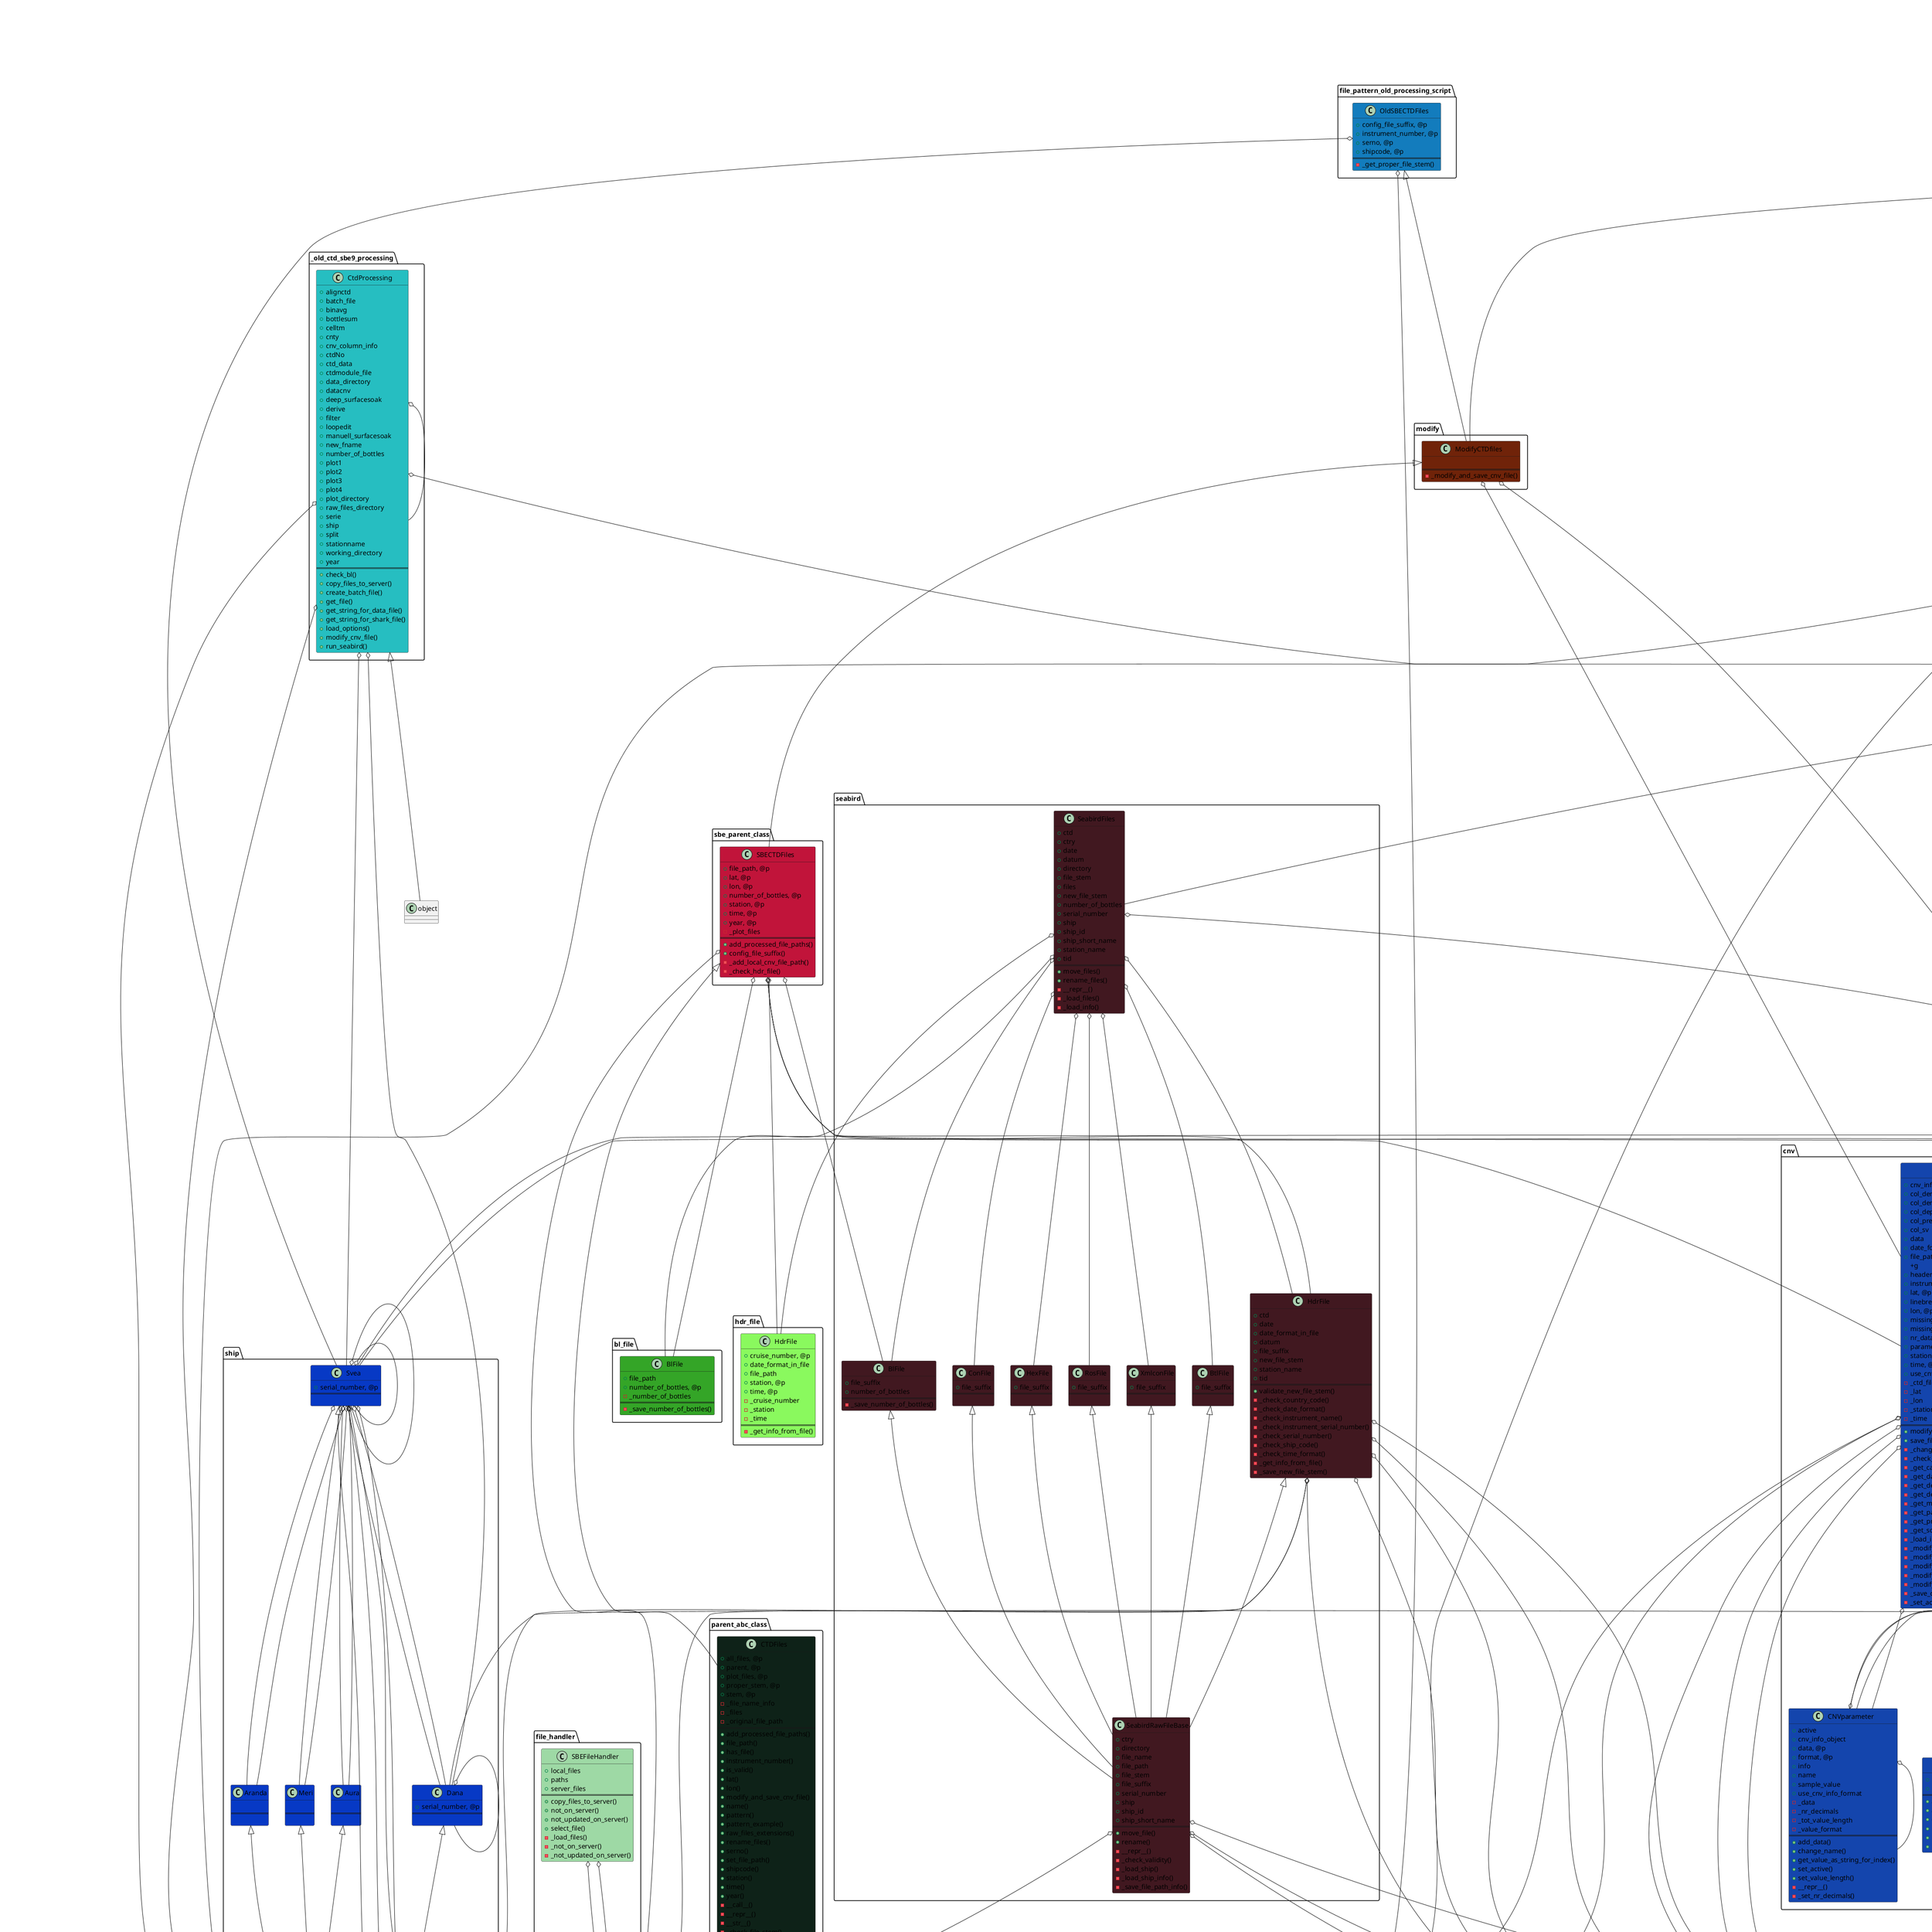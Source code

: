 @startuml

title ctd_processing_class_diagram

class _old_ctd_sbe9_processing.CtdProcessing #26BEC1 {
	+alignctd
	+batch_file
	+binavg
	+bottlesum
	+celltm
	+cnty
	+cnv_column_info
	+ctdNo
	+ctd_data
	+ctdmodule_file
	+data_directory
	+datacnv
	+deep_surfacesoak
	+derive
	+filter
	+loopedit
	+manuell_surfacesoak
	+new_fname
	+number_of_bottles
	+plot1
	+plot2
	+plot3
	+plot4
	+plot_directory
	+raw_files_directory
	+serie
	+ship
	+split
	+stationname
	+working_directory
	+year
==
	+check_bl()
	+copy_files_to_server()
	+create_batch_file()
	+get_file()
	+get_string_for_data_file()
	+get_string_for_shark_file()
	+load_options()
	+modify_cnv_file()
	+run_seabird()
}

class bl_file.BlFile #34A527 {
	+file_path
	+number_of_bottles, @p
	-_number_of_bottles
==
	-_save_number_of_bottles()
}

class cnv.CNVfile #1445AD {
	+cnv_info_object
	+col_dens
	+col_dens2
	+col_depth
	+col_pres
	+col_sv
	+data
	+date_format_in_file
	+file_path
	+g
	+header
	+instrument_number
	+lat, @p
	+linebreak
	+lon, @p
	+missing_value
	+missing_value_str
	+nr_data_lines
	+parameters
	+station, @p
	+time, @p
	+use_cnv_info_format
	-_ctd_files
	-_lat
	-_lon
	-_station
	-_time
==
	+modify()
	+save_file()
	-_change_parameter_name()
	-_check_index()
	-_get_calculated_true_depth()
	-_get_data_rows()
	-_get_density_data()
	-_get_depth_data()
	-_get_mean_sound_velocity()
	-_get_parameter_name_matching_string()
	-_get_pressure_data()
	-_get_sound_velocity_data()
	-_load_info()
	-_modify_depth()
	-_modify_fluorescence()
	-_modify_header_information()
	-_modify_irradiance()
	-_modify_span()
	-_save_columns()
	-_set_active_parameters()
}

class cnv.CNVheader #1445AD {
	+linebreak
	+rows
==
	+add_row()
	+append_to_row()
	+get_row_index_for_matching_string()
	+insert_row_after()
	+replace_row()
	+replace_string_at_index()
}

class cnv.CNVparameter #1445AD {
	+active
	+cnv_info_object
	+data, @p
	+format, @p
	+info
	+name
	+sample_value
	+use_cnv_info_format
	-_data
	-_nr_decimals
	-_tot_value_length
	-_value_format
==
	+add_data()
	+change_name()
	+get_value_as_string_for_index()
	+set_active()
	+set_value_length()
	-__repr__()
	-_set_nr_decimals()
}

class cnv_column_info.CnvInfoFile #A1FDEB {
	+file_path
	+file_stem
	+sensor_info
==
	+get_info()
	-__repr__()
	-_load_file()
}

class cnv_column_info.CnvInfoFiles #A1FDEB {
	+directory
	+files, @p
	-_files
==
	+get_info()
	-__repr__()
	-_load_files()
}

class cnv_column_info.CnvSensorInfo #A1FDEB {
	+name, @p
==
	-__repr__()
}

class cnv_file.old_CnvFile #F70F92 {
	+date_format_in_file
	+lat, @p
	+lon, @p
	+station, @p
	+time, @p
	-_lat
	-_lon
	-_path
	-_station
	-_time
==
	-_get_info_from_file()
}

class delivery_note.DeliveryNote #ABD24C {
	-_comment
	-_contact
	-_data
	-_description
	-_directory
	-_paths
	-_save_path
	-_stem
==
	+write_to_file()
	-__str__()
	-_save_info()
}

class exceptions.CTDException #9F26DF {
	
==
	
}

class exceptions.FileExists #9F26DF {
	
==
	
}

class exceptions.InvalidCountryCode #9F26DF {
	
==
	
}

class exceptions.InvalidDateFormat #9F26DF {
	
==
	
}

class exceptions.InvalidFileNameFormat #9F26DF {
	
==
	
}

class exceptions.InvalidInstrumentName #9F26DF {
	
==
	
}

class exceptions.InvalidInstrumentSerialNumber #9F26DF {
	
==
	
}

class exceptions.InvalidParameterIndex #9F26DF {
	
==
	
}

class exceptions.InvalidSerialNumber #9F26DF {
	
==
	
}

class exceptions.InvalidSurfacesoak #9F26DF {
	
==
	
}

class exceptions.InvalidTimeFormat #9F26DF {
	
==
	
}

class exceptions.MissingAttribute #9F26DF {
	
==
	
}

class exceptions.PathError #9F26DF {
	
==
	
}

class exceptions.UnrecognizedFileName #9F26DF {
	
==
	
}

class file_handler.File #9ED9A5 {
	+name, @p
	+path
	+suffix, @p
==
	-__call__()
	-__eq__()
	-__str__()
}

class file_handler.SBEFileHandler #9ED9A5 {
	+local_files
	+paths
	+server_files
==
	+copy_files_to_server()
	+not_on_server()
	+not_updated_on_server()
	+select_file()
	-_load_files()
	-_not_on_server()
	-_not_updated_on_server()
}

class file_pattern_nodc.NODCSBECTDFiles #AF3842 {
	+config_file_suffix, @p
	+instrument_number, @p
	+serno, @p
	+shipcode, @p
==
	-_get_proper_file_stem()
}

class file_pattern_old_processing_script.OldSBECTDFiles #137CBD {
	+config_file_suffix, @p
	+instrument_number, @p
	+serno, @p
	+shipcode, @p
==
	-_get_proper_file_stem()
}

class former_cnv.CNVfile #178BE9 {
	+cnv_info_object
	+col_dens
	+col_dens2
	+col_depth
	+col_pres
	+col_sv
	+ctd_processing_object
	+ctry
	+data
	+file_path
	+g
	+header
	+linebreak
	+missing_value
	+missing_value_str
	+nr_data_lines
	+parameters
	+serie
	+ship
	+use_cnv_info_format
	+year
==
	+modify()
	+save_file()
	-_change_parameter_name()
	-_check_index()
	-_get_calculated_true_depth()
	-_get_data_rows()
	-_get_density_data()
	-_get_depth_data()
	-_get_mean_sound_velocity()
	-_get_parameter_name_matching_string()
	-_get_pressure_data()
	-_get_sound_velocity_data()
	-_load_ctd_processing_object_info()
	-_load_info()
	-_modify_depth()
	-_modify_fluorescence()
	-_modify_header_information()
	-_modify_irradiance()
	-_modify_span()
	-_save_columns()
	-_set_active_parameters()
}

class former_cnv.CNVheader #178BE9 {
	+linebreak
	+rows
==
	+add_row()
	+append_to_row()
	+get_row_index_for_matching_string()
	+insert_row_after()
	+replace_row()
	+replace_string_at_index()
}

class former_cnv.CNVparameter #178BE9 {
	+active
	+cnv_info_object
	+data, @p
	+format, @p
	+info
	+name
	+sample_value
	+use_cnv_info_format
	-_data
	-_nr_decimals
	-_tot_value_length
	-_value_format
==
	+add_data()
	+change_name()
	+get_value_as_string_for_index()
	+set_active()
	+set_value_length()
	-__repr__()
	-_set_nr_decimals()
}

class former_processing.BatchFile #C0DB32 {
	+batch_file_path
	+parent
	+setup_file_path
	+working_dir
==
	+create_file()
	+run_file()
}

class former_processing.CtdProcessing #C0DB32 {
	+batch_file_object
	+cnv_column_info_directory
	+cnv_info_files
	+cnv_info_object
	+ctd_config_suffix
	+ctd_number
	+ctd_number, @p
	+ctd_number_options, @p
	+ctry
	+logger
	+logging_format
	+logging_level
	+modify_cnv_file_object
	+name
	+new_file_stem
	+number_of_bottles
	+options, @p
	+overwrite
	+paths
	+root_directory, @p
	+seabird_files
	+serial_number
	+setup_file_object
	+ship
	+ship_id
	+ship_short_name
	+station_name
	+surfacesoak, @p
	+surfacesoak_options, @p
	+use_cnv_info_format
	+year
	-_ctd_number
	-_surfacesoak
==
	+copy_files_to_server()
	+create_setup_and_batch_files()
	+load_seabird_files()
	+modify_cnv_file()
	+move_raw_files()
	+remove_files()
	+run_process()
	+run_seabird()
	+save_modified_ctd_file()
	-_copy_seabird_files()
	-_copy_setup_files()
	-_load_cnv_info_object()
	-_save_info_from_seabird_files()
	-_setup_logger()
}

class former_processing.Paths #C0DB32 {
	+ctdmodule_file
	+directories
	+files
	+root_directory
	+root_directory, @p
	-_file
==
	+get_directory()
	+get_file_path()
	-__repr__()
}

class former_processing.SetupFile #C0DB32 {
	+ctd_config_suffix
	+ctd_number
	+lines
	+new_file_stem
	+number_of_bottles
	+parent
	+parent, @p
	+paths
	+plot_directory
	+setup_directory
	+setup_file_path
	+ship_id
	+ship_id_str
	+station_name
	+surfacesoak
	+surfacesoak, @p
	+surfacesoak_options
	+working_directory
	+year
	-_parent
	-_surfacesoak
==
	+create_file()
	+get_all_lines()
	-_add_station_name_to_plots()
	-_create_lines()
	-_get_bottle_sum_line()
	-_save_variables()
	-_set_paths()
	-_set_ship_id_str()
	-_write_lines()
}

class hdr_file.HdrFile #8AF95E {
	+cruise_number, @p
	+date_format_in_file
	+file_path
	+station, @p
	+time, @p
	-_cruise_number
	-_station
	-_time
==
	-_get_info_from_file()
}

class metadata.MetadataFile #C08850 {
	-_data
	-_directory
	-_paths
	-_save_path
	-_stem
==
	+write_to_file()
	-__str__()
	-_save_info()
}

class metadata.MetadataRow #C08850 {
	-_metadata
	-_metadata_columns
	-_path
==
	+get_info()
	+get_metadata_row_from_cnv_file()
	-_save_metadata()
}

class modify.ModifyCTDfiles #702309 {
	
==
	-_modify_and_save_cnv_file()
}

class parent_abc_class.CTDFiles #0E2218 {
	+all_files, @p
	+parent, @p
	+plot_files, @p
	+proper_stem, @p
	+stem, @p
	-_file_name_info
	-_files
	-_original_file_path
==
	+add_processed_file_paths()
	+file_path()
	+has_file()
	+instrument_number()
	+is_valid()
	+lat()
	+lon()
	+modify_and_save_cnv_file()
	+name()
	+pattern()
	+pattern_example()
	+raw_files_extensions()
	+rename_files()
	+serno()
	+set_file_path()
	+shipcode()
	+station()
	+time()
	+year()
	-__call__()
	-__repr__()
	-__str__()
	-_check_file_stem()
	-_get_proper_file_stem()
	-_modify_and_save_cnv_file()
	-_rename_file()
	-_save_file_paths()
}

class paths.SBEPaths #B55ED6 {
	+local_sub_directories, @p
	+server_sub_directories, @p
	+year, @p
	-_paths
	-_sub_dir_list_local
	-_sub_dir_list_server
	-_year
==
	+create_local_paths()
	+create_server_paths()
	+get_local_directory()
	+get_server_directory()
	+set_config_root_directory()
	+set_local_root_directory()
	+set_server_root_directory()
	+set_year()
	-__call__()
	-_get_server_directory_for_year()
	-_local_key()
	-_server_key()
}

class processing.NewStandardFormat #F75FA5 {
	+paths
	-_cnv_files
	-_export_directory
	-_metadata_path
	-_overwrite
==
	+create_files_from_cnv()
	-_copy_standard_format_files_to_local()
	-_create_metadata_file()
	-_create_standard_format_files()
}

class processing.SBEBatchFile #F75FA5 {
	-_paths
	-_processing_paths
==
	+create_file()
	+run_file()
}

class processing.SBEProcessing #F75FA5 {
	+platform, @p
	+year, @p
	-_batch_file
	-_confirmed
	-_ctd_files
	-_file_path
	-_overwrite
	-_paths
	-_processing_paths
	-_setup_file
==
	+confirm_file()
	+create_sensorinfo_file()
	+get_file_names_in_server_directory()
	+get_platform_options()
	+get_surfacesoak_options()
	+run_process()
	+select_file()
	+set_platform()
	+set_surfacesoak()
	+set_tau_state()
	-_copy_all_files_with_same_file_stem_to_working_dir()
	-_copy_cnv_files_to_local()
	-_copy_file()
	-_copy_plot_files_to_local()
	-_copy_processed_files_to_local()
	-_copy_raw_files_to_local()
	-_get_derive_psa_obj()
}

class processing.SBEProcessingPaths #F75FA5 {
	+loopedit_paths, @p
	+platform, @p
	+platforms, @p
	+sbe_paths
	-_loopedit_paths
	-_new_file_stem
	-_paths
	-_platform
	-_platform_paths
	-_psa_names
==
	+set_config_suffix()
	+set_loopedit()
	+set_raw_file_path()
	+update_paths()
	-__call__()
	-__repr__()
	-__str__()
	-_build_cnv_file_paths_with_new_file_stem()
	-_build_loopedit_file_paths()
	-_build_psa_file_paths()
	-_build_raw_file_paths_with_new_file_stem()
	-_get_all_psa_paths()
	-_get_paths_in_directory(), @sm
	-_save_platform_paths()
}

class processing.SBESetupFile #F75FA5 {
	-_ctd_files
	-_paths
	-_proc_paths
==
	+create_file()
	-_add_station_name_to_plots()
	-_get_bottle_sum_line()
	-_get_lines()
	-_write_lines()
}

class psa.DerivePSAfile #867A79 {
	
==
	+set_tau_correction()
	+turn_tau_correction_off()
	+turn_tau_correction_on()
}

class psa.LoopeditPSAfile #867A79 {
	+depth, @p
==
	
}

class psa.PSAfile #867A79 {
	+file_path
	+tree
==
	+list_all()
	+save()
	-_get_element_from_tag_list()
	-_get_from_tag_list()
	-_get_value_list()
	-_has_condition()
	-_set_from_tag_list()
}

class psa.PSAfileWithPlot #867A79 {
	+blueprint_display_parameter_tags
	+display_depth, @p
	+display_depth_tags
	+display_nr_bins_tags
	+display_nr_minor_bins_tags
	+display_parameter_tags
	+nr_bins, @p
	+parameter_max_tag
	+parameter_min_tag
==
	+get_displayed_parameters()
	+get_parameter_range()
	+set_parameter_range()
	-_get_tag_list_for_parameter()
}

class psa.PlotPSAfile #867A79 {
	+blueprint_display_parameter_tags
	+display_depth_tags
	+display_parameter_tags
	+parameter_max_tag
	+parameter_min_tag
	+title, @p
	+title_tags
==
	
}

class psa.SeasavePSAfile #867A79 {
	+add_samp, @p
	+add_samp_tags
	+blueprint_display_parameter_tags
	+cruise, @p
	+cruise_tags
	+data_file_tags
	+data_path, @p
	+display_depth_tags
	+display_nr_bins_tags
	+display_nr_minor_bins_tags
	+display_parameter_tags
	+event_id, @p
	+event_id_tags
	+lat_tags
	+lon_tags
	+metadata_admin, @p
	+metadata_admin_tags
	+metadata_conditions, @p
	+metadata_conditions_tags
	+operator, @p
	+operator_tags
	+parameter_max_tag
	+parameter_min_tag
	+parent_event_id, @p
	+parent_event_id_tags
	+position, @p
	+ship, @p
	+ship_tags
	+station, @p
	+station_tags
	+xmlcon_name_tags
	+xmlcon_path, @p
==
	
}

class sbe_parent_class.SBECTDFiles #C1143A {
	+file_path, @p
	+lat, @p
	+lon, @p
	+number_of_bottles, @p
	+station, @p
	+time, @p
	+year, @p
	-_plot_files
==
	+add_processed_file_paths()
	+config_file_suffix()
	-_add_local_cnv_file_path()
	-_check_hdr_file()
}

class seabird.BlFile #411820 {
	+file_suffix
	+number_of_bottles
==
	-_save_number_of_bottles()
}

class seabird.BtlFile #411820 {
	+file_suffix
==
	
}

class seabird.ConFile #411820 {
	+file_suffix
==
	
}

class seabird.HdrFile #411820 {
	+ctd
	+date
	+date_format_in_file
	+datum
	+file_suffix
	+new_file_stem
	+station_name
	+tid
==
	+validate_new_file_stem()
	-_check_country_code()
	-_check_date_format()
	-_check_instrument_name()
	-_check_instrument_serial_number()
	-_check_serial_number()
	-_check_ship_code()
	-_check_time_format()
	-_get_info_from_file()
	-_save_new_file_stem()
}

class seabird.HexFile #411820 {
	+file_suffix
==
	
}

class seabird.RosFile #411820 {
	+file_suffix
==
	
}

class seabird.SeabirdFiles #411820 {
	+ctd
	+ctry
	+date
	+datum
	+directory
	+file_stem
	+files
	+new_file_stem
	+number_of_bottles
	+serial_number
	+ship
	+ship_id
	+ship_short_name
	+station_name
	+tid
==
	+move_files()
	+rename_files()
	-__repr__()
	-_load_files()
	-_load_info()
}

class seabird.SeabirdRawFileBase #411820 {
	+ctry
	+directory
	+file_name
	+file_path
	+file_stem
	+file_suffix
	+serial_number
	+ship
	+ship_id
	+ship_short_name
==
	+move_file()
	+rename()
	-__repr__()
	-_check_validity()
	-_load_ship()
	-_load_ship_info()
	-_save_file_path_info()
}

class seabird.XmlconFile #411820 {
	+file_suffix
==
	
}

class sensor_info.InstrumentFile #6708F5 {
	-_info
	-_path
	-_sheets
	-_wb
==
	+get_info_for_parameter_and_sensor_id()
	-__str__()
	-_save_info()
}

class sensor_info.SensorInfoFile #6708F5 {
	+instrument_file
	-_data
	-_save_path
	-_stem
==
	+create_file_from_cnv_file()
	-__str__()
	-_save_data_from_cnv()
	-_save_file()
}

class sensor_info.SensorInfoFiles #6708F5 {
	-_directory
	-_paths
	-_sensor_info_items
==
	+write_to_file()
	-_save_info()
}

class sensor_info.SensorInfoItem #6708F5 {
	+valid_from, @p
	+valid_to, @p
	-_all_columns
	-_columns
	-_data
	-_key
	-_valid_from
	-_valid_to
==
	+add_data()
	+get_info()
	+get_key(), @sm
	-_add_additional_data()
	-_add_first_data()
	-_check_columns()
	-_get_time_object(), @sm
	-_get_time_string(), @sm
	-_set_valid_from()
	-_set_valid_to()
}

class ship.Aranda #0739C5 {
	
==
	
}

class ship.Aura #0739C5 {
	
==
	
}

class ship.Dana #0739C5 {
	+serial_number, @p
==
	
}

class ship.FinnishShip #0739C5 {
	+fstem)
	+serial_number, @p
==
	
}

class ship.Meri #0739C5 {
	
==
	
}

class ship.SBE09 #0739C5 {
	+serial_number, @p
	+ship_id
==
	-_load_info()
}

class ship.Ship #0739C5 {
	+fstem
==
	-__repr__()
}

class ship.Svea #0739C5 {
	+serial_number, @p
==
	
}

class xmlcon.CNVfileXML #5650BC {
	+path
	+serial_number, @p
	+tree
==
	+get_datetime_object(), @sm
	+get_sensor_info()
}

class xmlcon.XMLCONfile #5650BC {
	+file_path
	+serial_number, @p
	+tree
==
	+get_sensor_info()
	+print_sensors()
}


cnv_column_info.CnvSensorInfo <|-- dict

exceptions.CTDException <|-- Exception

exceptions.MissingAttribute <|-- exceptions.CTDException

exceptions.UnrecognizedFileName <|-- exceptions.CTDException

exceptions.InvalidInstrumentName <|-- exceptions.CTDException

exceptions.InvalidInstrumentSerialNumber <|-- exceptions.CTDException

exceptions.InvalidDateFormat <|-- exceptions.CTDException

exceptions.InvalidTimeFormat <|-- exceptions.CTDException

exceptions.InvalidCountryCode <|-- exceptions.CTDException

exceptions.InvalidSerialNumber <|-- exceptions.CTDException

exceptions.InvalidFileNameFormat <|-- exceptions.CTDException

exceptions.PathError <|-- exceptions.CTDException

exceptions.InvalidSurfacesoak <|-- exceptions.CTDException

exceptions.InvalidParameterIndex <|-- exceptions.CTDException

exceptions.FileExists <|-- exceptions.CTDException

psa.PSAfileWithPlot <|-- psa.PSAfile

psa.SeasavePSAfile <|-- psa.PSAfileWithPlot

psa.PlotPSAfile <|-- psa.PSAfileWithPlot

psa.DerivePSAfile <|-- psa.PSAfile

psa.LoopeditPSAfile <|-- psa.PSAfile

seabird.BlFile <|-- seabird.SeabirdRawFileBase

seabird.BtlFile <|-- seabird.SeabirdRawFileBase

seabird.HdrFile <|-- seabird.SeabirdRawFileBase

seabird.HexFile <|-- seabird.SeabirdRawFileBase

seabird.RosFile <|-- seabird.SeabirdRawFileBase

seabird.XmlconFile <|-- seabird.SeabirdRawFileBase

seabird.ConFile <|-- seabird.SeabirdRawFileBase

ship.FinnishShip <|-- ship.Ship

ship.SBE09 <|-- ship.Ship

ship.Dana <|-- ship.Ship

ship.Aranda <|-- ship.FinnishShip

ship.Aura <|-- ship.FinnishShip

ship.Meri <|-- ship.FinnishShip

ship.Svea <|-- ship.Ship

_old_ctd_sbe9_processing.CtdProcessing <|-- object

parent_abc_class.CTDFiles <|-- ABC

file_pattern_nodc.NODCSBECTDFiles <|-- modify.ModifyCTDfiles

file_pattern_old_processing_script.OldSBECTDFiles <|-- modify.ModifyCTDfiles

modify.ModifyCTDfiles <|-- sbe_parent_class.SBECTDFiles

sbe_parent_class.SBECTDFiles <|-- parent_abc_class.CTDFiles

cnv.CNVparameter o-- cnv.CNVparameter
cnv.CNVparameter o-- former_cnv.CNVparameter

cnv.CNVfile o-- cnv.CNVheader
cnv.CNVfile o-- cnv.CNVparameter
cnv.CNVfile o-- cnv.CNVfile
cnv.CNVfile o-- cnv_column_info.CnvInfoFile
cnv.CNVfile o-- cnv_column_info.CnvInfoFiles
cnv.CNVfile o-- exceptions.FileExists
cnv.CNVfile o-- exceptions.MissingAttribute
cnv.CNVfile o-- exceptions.InvalidParameterIndex
cnv.CNVfile o-- file_handler.File
cnv.CNVfile o-- former_cnv.CNVheader
cnv.CNVfile o-- former_cnv.CNVparameter
cnv.CNVfile o-- former_cnv.CNVfile
cnv.CNVfile o-- ship.Ship
cnv.CNVfile o-- xmlcon.CNVfileXML

cnv_column_info.CnvSensorInfo o-- cnv_column_info.CnvSensorInfo

cnv_column_info.CnvInfoFile o-- cnv_column_info.CnvInfoFile
cnv_column_info.CnvInfoFile o-- cnv_column_info.CnvSensorInfo
cnv_column_info.CnvInfoFile o-- file_handler.File

cnv_column_info.CnvInfoFiles o-- cnv_column_info.CnvInfoFile
cnv_column_info.CnvInfoFiles o-- cnv_column_info.CnvInfoFile
cnv_column_info.CnvInfoFiles o-- exceptions.InvalidInstrumentSerialNumber
cnv_column_info.CnvInfoFiles o-- file_handler.File

file_handler.SBEFileHandler o-- file_handler.File
file_handler.SBEFileHandler o-- file_handler.File

former_cnv.CNVparameter o-- former_cnv.CNVparameter
former_cnv.CNVparameter o-- cnv.CNVparameter

former_cnv.CNVfile o-- former_cnv.CNVheader
former_cnv.CNVfile o-- former_cnv.CNVparameter
former_cnv.CNVfile o-- cnv.CNVheader
former_cnv.CNVfile o-- cnv.CNVparameter
former_cnv.CNVfile o-- exceptions.FileExists
former_cnv.CNVfile o-- exceptions.MissingAttribute
former_cnv.CNVfile o-- exceptions.InvalidParameterIndex
former_cnv.CNVfile o-- file_handler.File
former_cnv.CNVfile o-- ship.Ship

former_processing.CtdProcessing o-- former_processing.Paths
former_processing.CtdProcessing o-- former_processing.SetupFile
former_processing.CtdProcessing o-- former_processing.BatchFile
former_processing.CtdProcessing o-- cnv.CNVfile
former_processing.CtdProcessing o-- cnv_column_info.CnvInfoFile
former_processing.CtdProcessing o-- cnv_column_info.CnvInfoFiles
former_processing.CtdProcessing o-- exceptions.FileExists
former_processing.CtdProcessing o-- exceptions.InvalidInstrumentSerialNumber
former_processing.CtdProcessing o-- file_handler.File
former_processing.CtdProcessing o-- former_cnv.CNVfile
former_processing.CtdProcessing o-- seabird.SeabirdFiles

metadata.MetadataFile o-- metadata.MetadataRow
metadata.MetadataFile o-- file_handler.File

processing.SBEProcessing o-- processing.SBESetupFile
processing.SBEProcessing o-- processing.SBEBatchFile
processing.SBEProcessing o-- exceptions.FileExists
processing.SBEProcessing o-- file_handler.File
processing.SBEProcessing o-- former_processing.SetupFile
processing.SBEProcessing o-- former_processing.BatchFile
processing.SBEProcessing o-- psa.LoopeditPSAfile
processing.SBEProcessing o-- psa.PSAfile
processing.SBEProcessing o-- psa.DerivePSAfile

processing.SBEProcessingPaths o-- processing.SBESetupFile
processing.SBEProcessingPaths o-- file_handler.File
processing.SBEProcessingPaths o-- former_processing.Paths
processing.SBEProcessingPaths o-- former_processing.SetupFile

seabird.SeabirdFiles o-- seabird.BlFile
seabird.SeabirdFiles o-- seabird.BtlFile
seabird.SeabirdFiles o-- seabird.HdrFile
seabird.SeabirdFiles o-- seabird.HexFile
seabird.SeabirdFiles o-- seabird.RosFile
seabird.SeabirdFiles o-- seabird.XmlconFile
seabird.SeabirdFiles o-- seabird.ConFile
seabird.SeabirdFiles o-- file_handler.File
seabird.SeabirdFiles o-- bl_file.BlFile
seabird.SeabirdFiles o-- hdr_file.HdrFile

sensor_info.InstrumentFile o-- sensor_info.InstrumentFile
sensor_info.InstrumentFile o-- file_handler.File

sensor_info.SensorInfoFile o-- sensor_info.InstrumentFile
sensor_info.SensorInfoFile o-- sensor_info.SensorInfoFile
sensor_info.SensorInfoFile o-- cnv.CNVfile
sensor_info.SensorInfoFile o-- file_handler.File
sensor_info.SensorInfoFile o-- former_cnv.CNVfile
sensor_info.SensorInfoFile o-- xmlcon.CNVfileXML

sensor_info.SensorInfoItem o-- sensor_info.SensorInfoItem

sensor_info.SensorInfoFiles o-- sensor_info.SensorInfoItem
sensor_info.SensorInfoFiles o-- sensor_info.SensorInfoItem
sensor_info.SensorInfoFiles o-- sensor_info.InstrumentFile
sensor_info.SensorInfoFiles o-- sensor_info.SensorInfoFile
sensor_info.SensorInfoFiles o-- file_handler.File

ship.Ship o-- ship.Ship

ship.Dana o-- ship.Dana

ship.Svea o-- ship.Aranda
ship.Svea o-- ship.Aura
ship.Svea o-- ship.Dana
ship.Svea o-- ship.Meri
ship.Svea o-- ship.Svea
ship.Svea o-- ship.Aranda
ship.Svea o-- ship.Aura
ship.Svea o-- ship.Dana
ship.Svea o-- ship.Meri
ship.Svea o-- ship.SBE09
ship.Svea o-- ship.Ship
ship.Svea o-- ship.Svea
ship.Svea o-- ship.Ship

_old_ctd_sbe9_processing.CtdProcessing o-- _old_ctd_sbe9_processing.CtdProcessing
_old_ctd_sbe9_processing.CtdProcessing o-- file_handler.File
_old_ctd_sbe9_processing.CtdProcessing o-- former_processing.CtdProcessing
_old_ctd_sbe9_processing.CtdProcessing o-- ship.Dana
_old_ctd_sbe9_processing.CtdProcessing o-- ship.Svea
_old_ctd_sbe9_processing.CtdProcessing o-- ship.Ship

modify.ModifyCTDfiles o-- cnv.CNVfile
modify.ModifyCTDfiles o-- former_cnv.CNVfile

sbe_parent_class.SBECTDFiles o-- cnv.CNVfile
sbe_parent_class.SBECTDFiles o-- file_handler.File
sbe_parent_class.SBECTDFiles o-- former_cnv.CNVfile
sbe_parent_class.SBECTDFiles o-- seabird.HdrFile
sbe_parent_class.SBECTDFiles o-- seabird.BlFile
sbe_parent_class.SBECTDFiles o-- bl_file.BlFile
sbe_parent_class.SBECTDFiles o-- hdr_file.HdrFile

former_processing.BatchFile o-- exceptions.PathError

former_processing.SetupFile o-- exceptions.InvalidSurfacesoak
former_processing.SetupFile o-- file_handler.File
former_processing.SetupFile o-- ship.Svea
former_processing.SetupFile o-- ship.Dana

seabird.SeabirdRawFileBase o-- exceptions.PathError
seabird.SeabirdRawFileBase o-- exceptions.UnrecognizedFileName
seabird.SeabirdRawFileBase o-- exceptions.FileExists
seabird.SeabirdRawFileBase o-- file_handler.File

seabird.HdrFile o-- exceptions.InvalidInstrumentName
seabird.HdrFile o-- exceptions.InvalidInstrumentSerialNumber
seabird.HdrFile o-- exceptions.InvalidDateFormat
seabird.HdrFile o-- exceptions.InvalidSerialNumber
seabird.HdrFile o-- exceptions.InvalidFileNameFormat
seabird.HdrFile o-- file_handler.File
seabird.HdrFile o-- ship.SBE09

parent_abc_class.CTDFiles o-- exceptions.FileExists
parent_abc_class.CTDFiles o-- file_handler.File

file_pattern_nodc.NODCSBECTDFiles o-- exceptions.FileExists
file_pattern_nodc.NODCSBECTDFiles o-- file_handler.File
file_pattern_nodc.NODCSBECTDFiles o-- ship.Svea
file_pattern_nodc.NODCSBECTDFiles o-- ship.SBE09

processing.SBEBatchFile o-- file_handler.File
processing.SBEBatchFile o-- former_processing.Paths

processing.SBESetupFile o-- file_handler.File
processing.SBESetupFile o-- former_processing.Paths
processing.SBESetupFile o-- psa.PSAfile
processing.SBESetupFile o-- psa.PlotPSAfile
processing.SBESetupFile o-- sensor_info.InstrumentFile

psa.SeasavePSAfile o-- file_handler.File
psa.SeasavePSAfile o-- ship.Ship

file_pattern_old_processing_script.OldSBECTDFiles o-- ship.Svea
file_pattern_old_processing_script.OldSBECTDFiles o-- ship.SBE09

@enduml